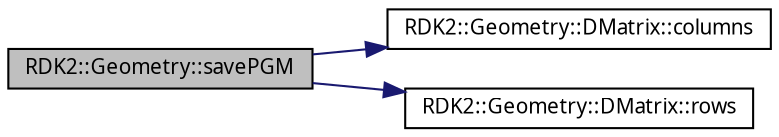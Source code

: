 digraph G
{
  edge [fontname="FreeSans.ttf",fontsize=10,labelfontname="FreeSans.ttf",labelfontsize=10];
  node [fontname="FreeSans.ttf",fontsize=10,shape=record];
  rankdir=LR;
  Node1 [label="RDK2::Geometry::savePGM",height=0.2,width=0.4,color="black", fillcolor="grey75", style="filled" fontcolor="black"];
  Node1 -> Node2 [color="midnightblue",fontsize=10,style="solid",fontname="FreeSans.ttf"];
  Node2 [label="RDK2::Geometry::DMatrix::columns",height=0.2,width=0.4,color="black", fillcolor="white", style="filled",URL="$class_r_d_k2_1_1_geometry_1_1_d_matrix.html#cf8d5086b9d911e7c5b58eee2c4b115c"];
  Node1 -> Node3 [color="midnightblue",fontsize=10,style="solid",fontname="FreeSans.ttf"];
  Node3 [label="RDK2::Geometry::DMatrix::rows",height=0.2,width=0.4,color="black", fillcolor="white", style="filled",URL="$class_r_d_k2_1_1_geometry_1_1_d_matrix.html#2c1b85126c7683b5960d90209eaf68de"];
}
